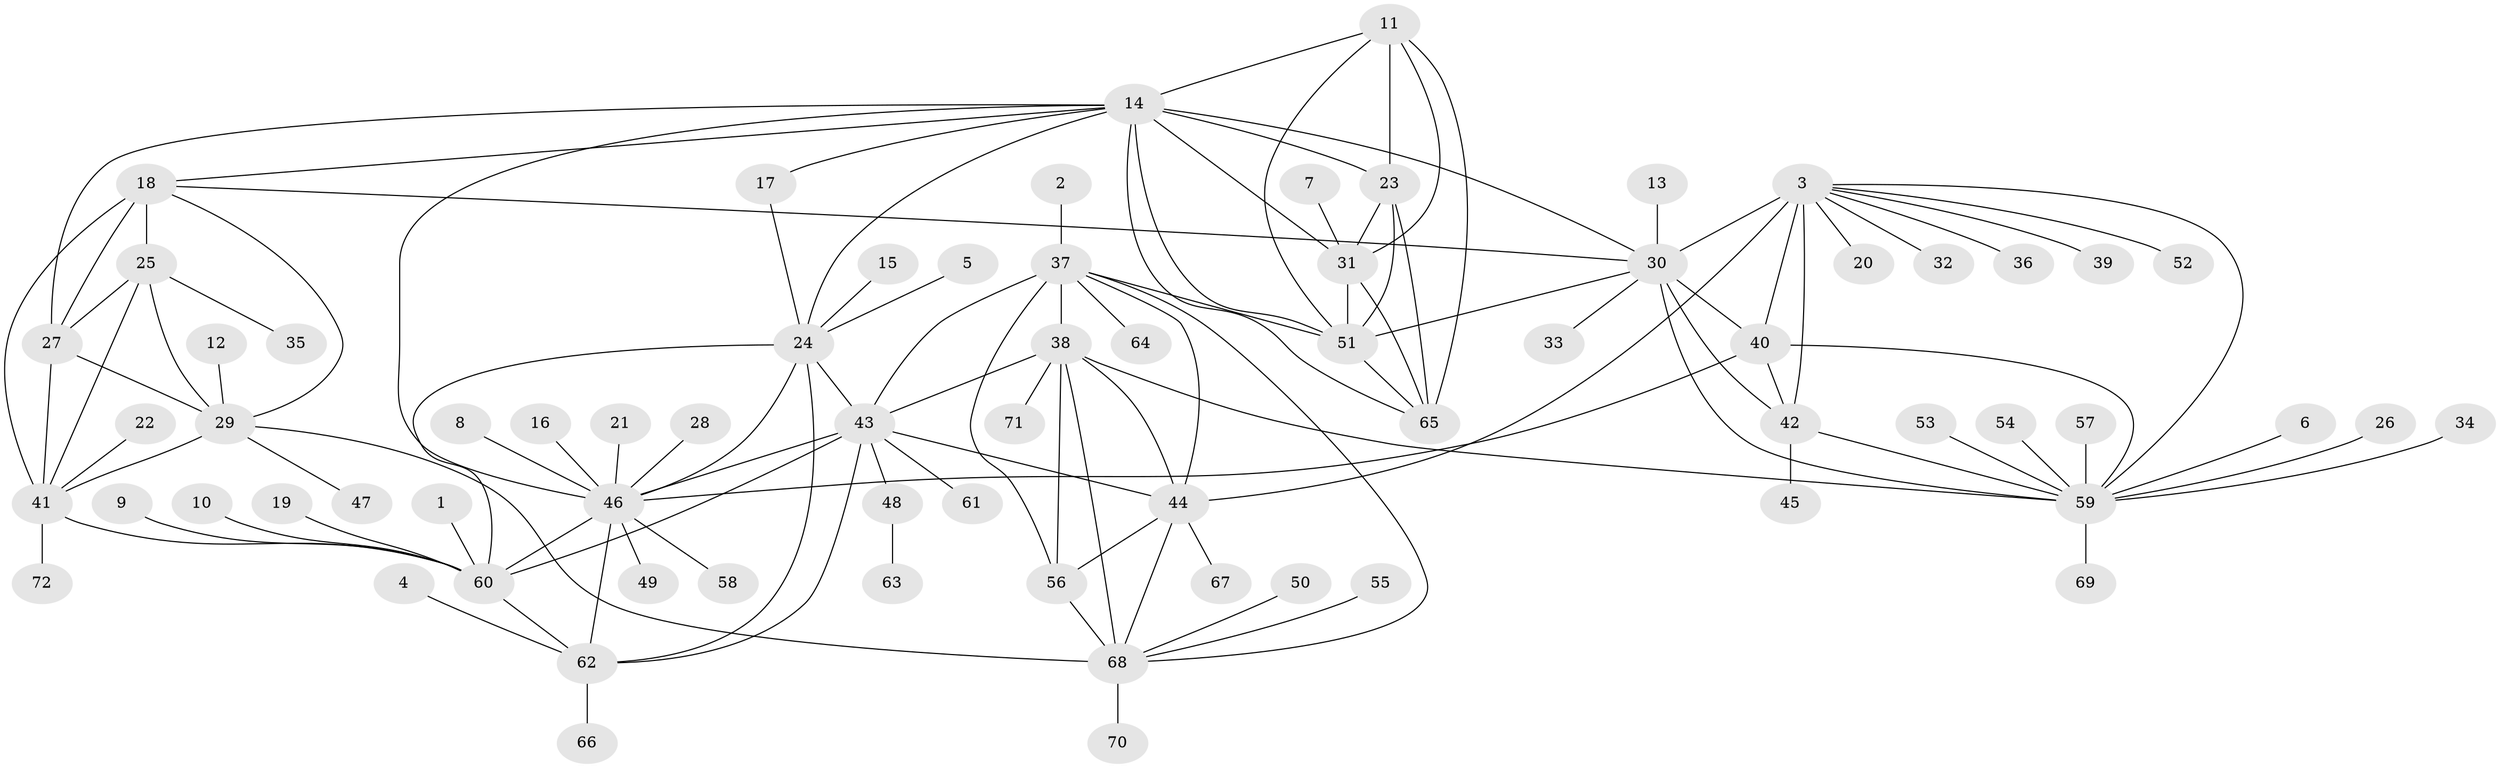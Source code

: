 // original degree distribution, {10: 0.041666666666666664, 9: 0.041666666666666664, 15: 0.006944444444444444, 13: 0.006944444444444444, 7: 0.034722222222222224, 12: 0.034722222222222224, 8: 0.04861111111111111, 14: 0.006944444444444444, 6: 0.013888888888888888, 11: 0.006944444444444444, 1: 0.6041666666666666, 2: 0.13194444444444445, 3: 0.020833333333333332}
// Generated by graph-tools (version 1.1) at 2025/26/03/09/25 03:26:37]
// undirected, 72 vertices, 118 edges
graph export_dot {
graph [start="1"]
  node [color=gray90,style=filled];
  1;
  2;
  3;
  4;
  5;
  6;
  7;
  8;
  9;
  10;
  11;
  12;
  13;
  14;
  15;
  16;
  17;
  18;
  19;
  20;
  21;
  22;
  23;
  24;
  25;
  26;
  27;
  28;
  29;
  30;
  31;
  32;
  33;
  34;
  35;
  36;
  37;
  38;
  39;
  40;
  41;
  42;
  43;
  44;
  45;
  46;
  47;
  48;
  49;
  50;
  51;
  52;
  53;
  54;
  55;
  56;
  57;
  58;
  59;
  60;
  61;
  62;
  63;
  64;
  65;
  66;
  67;
  68;
  69;
  70;
  71;
  72;
  1 -- 60 [weight=1.0];
  2 -- 37 [weight=1.0];
  3 -- 20 [weight=1.0];
  3 -- 30 [weight=4.0];
  3 -- 32 [weight=1.0];
  3 -- 36 [weight=1.0];
  3 -- 39 [weight=1.0];
  3 -- 40 [weight=2.0];
  3 -- 42 [weight=2.0];
  3 -- 44 [weight=1.0];
  3 -- 52 [weight=1.0];
  3 -- 59 [weight=2.0];
  4 -- 62 [weight=1.0];
  5 -- 24 [weight=1.0];
  6 -- 59 [weight=1.0];
  7 -- 31 [weight=1.0];
  8 -- 46 [weight=1.0];
  9 -- 60 [weight=1.0];
  10 -- 60 [weight=1.0];
  11 -- 14 [weight=2.0];
  11 -- 23 [weight=2.0];
  11 -- 31 [weight=2.0];
  11 -- 51 [weight=2.0];
  11 -- 65 [weight=2.0];
  12 -- 29 [weight=1.0];
  13 -- 30 [weight=1.0];
  14 -- 17 [weight=1.0];
  14 -- 18 [weight=1.0];
  14 -- 23 [weight=1.0];
  14 -- 24 [weight=1.0];
  14 -- 27 [weight=1.0];
  14 -- 30 [weight=1.0];
  14 -- 31 [weight=1.0];
  14 -- 46 [weight=1.0];
  14 -- 51 [weight=1.0];
  14 -- 65 [weight=1.0];
  15 -- 24 [weight=1.0];
  16 -- 46 [weight=1.0];
  17 -- 24 [weight=1.0];
  18 -- 25 [weight=1.0];
  18 -- 27 [weight=3.0];
  18 -- 29 [weight=1.0];
  18 -- 30 [weight=2.0];
  18 -- 41 [weight=1.0];
  19 -- 60 [weight=1.0];
  21 -- 46 [weight=1.0];
  22 -- 41 [weight=1.0];
  23 -- 31 [weight=1.0];
  23 -- 51 [weight=1.0];
  23 -- 65 [weight=1.0];
  24 -- 43 [weight=1.0];
  24 -- 46 [weight=2.0];
  24 -- 60 [weight=1.0];
  24 -- 62 [weight=2.0];
  25 -- 27 [weight=3.0];
  25 -- 29 [weight=1.0];
  25 -- 35 [weight=1.0];
  25 -- 41 [weight=1.0];
  26 -- 59 [weight=1.0];
  27 -- 29 [weight=3.0];
  27 -- 41 [weight=3.0];
  28 -- 46 [weight=1.0];
  29 -- 41 [weight=1.0];
  29 -- 47 [weight=1.0];
  29 -- 68 [weight=1.0];
  30 -- 33 [weight=1.0];
  30 -- 40 [weight=2.0];
  30 -- 42 [weight=2.0];
  30 -- 51 [weight=1.0];
  30 -- 59 [weight=2.0];
  31 -- 51 [weight=1.0];
  31 -- 65 [weight=1.0];
  34 -- 59 [weight=1.0];
  37 -- 38 [weight=3.0];
  37 -- 43 [weight=1.0];
  37 -- 44 [weight=1.0];
  37 -- 51 [weight=1.0];
  37 -- 56 [weight=1.0];
  37 -- 64 [weight=1.0];
  37 -- 68 [weight=1.0];
  38 -- 43 [weight=1.0];
  38 -- 44 [weight=3.0];
  38 -- 56 [weight=3.0];
  38 -- 59 [weight=1.0];
  38 -- 68 [weight=3.0];
  38 -- 71 [weight=1.0];
  40 -- 42 [weight=1.0];
  40 -- 46 [weight=1.0];
  40 -- 59 [weight=1.0];
  41 -- 60 [weight=1.0];
  41 -- 72 [weight=1.0];
  42 -- 45 [weight=1.0];
  42 -- 59 [weight=1.0];
  43 -- 44 [weight=1.0];
  43 -- 46 [weight=2.0];
  43 -- 48 [weight=1.0];
  43 -- 60 [weight=1.0];
  43 -- 61 [weight=1.0];
  43 -- 62 [weight=2.0];
  44 -- 56 [weight=1.0];
  44 -- 67 [weight=1.0];
  44 -- 68 [weight=1.0];
  46 -- 49 [weight=1.0];
  46 -- 58 [weight=1.0];
  46 -- 60 [weight=2.0];
  46 -- 62 [weight=4.0];
  48 -- 63 [weight=1.0];
  50 -- 68 [weight=1.0];
  51 -- 65 [weight=1.0];
  53 -- 59 [weight=1.0];
  54 -- 59 [weight=1.0];
  55 -- 68 [weight=1.0];
  56 -- 68 [weight=1.0];
  57 -- 59 [weight=1.0];
  59 -- 69 [weight=1.0];
  60 -- 62 [weight=2.0];
  62 -- 66 [weight=1.0];
  68 -- 70 [weight=1.0];
}
